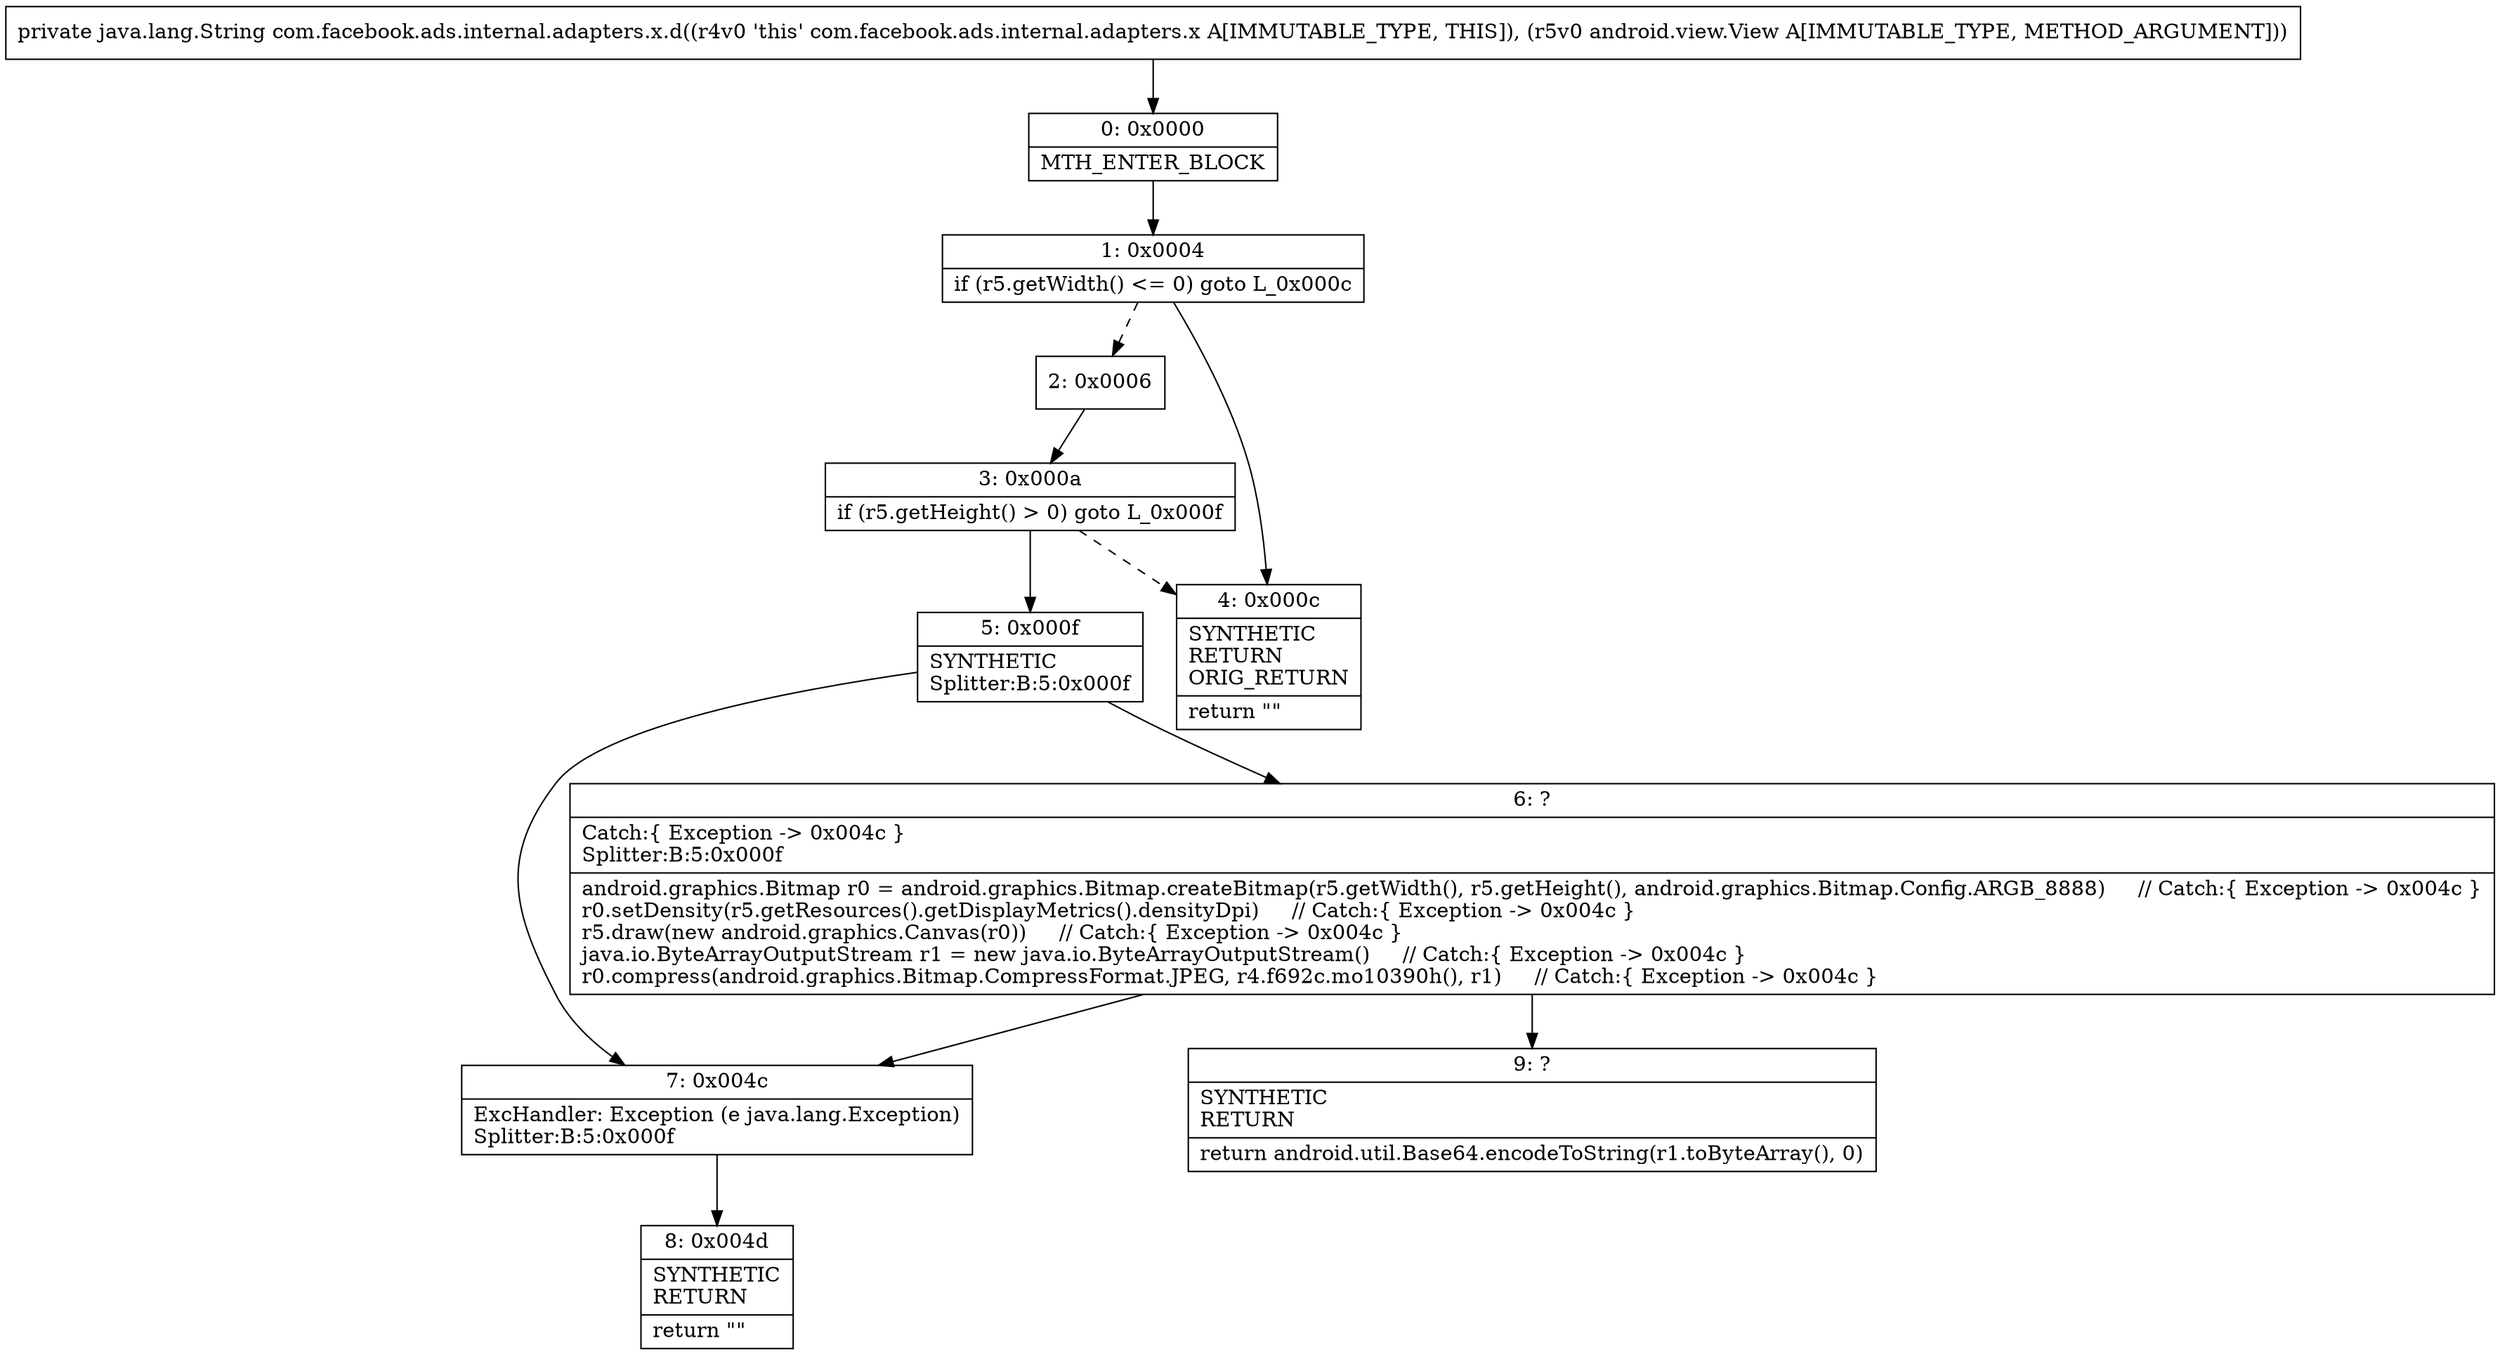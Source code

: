 digraph "CFG forcom.facebook.ads.internal.adapters.x.d(Landroid\/view\/View;)Ljava\/lang\/String;" {
Node_0 [shape=record,label="{0\:\ 0x0000|MTH_ENTER_BLOCK\l}"];
Node_1 [shape=record,label="{1\:\ 0x0004|if (r5.getWidth() \<= 0) goto L_0x000c\l}"];
Node_2 [shape=record,label="{2\:\ 0x0006}"];
Node_3 [shape=record,label="{3\:\ 0x000a|if (r5.getHeight() \> 0) goto L_0x000f\l}"];
Node_4 [shape=record,label="{4\:\ 0x000c|SYNTHETIC\lRETURN\lORIG_RETURN\l|return \"\"\l}"];
Node_5 [shape=record,label="{5\:\ 0x000f|SYNTHETIC\lSplitter:B:5:0x000f\l}"];
Node_6 [shape=record,label="{6\:\ ?|Catch:\{ Exception \-\> 0x004c \}\lSplitter:B:5:0x000f\l|android.graphics.Bitmap r0 = android.graphics.Bitmap.createBitmap(r5.getWidth(), r5.getHeight(), android.graphics.Bitmap.Config.ARGB_8888)     \/\/ Catch:\{ Exception \-\> 0x004c \}\lr0.setDensity(r5.getResources().getDisplayMetrics().densityDpi)     \/\/ Catch:\{ Exception \-\> 0x004c \}\lr5.draw(new android.graphics.Canvas(r0))     \/\/ Catch:\{ Exception \-\> 0x004c \}\ljava.io.ByteArrayOutputStream r1 = new java.io.ByteArrayOutputStream()     \/\/ Catch:\{ Exception \-\> 0x004c \}\lr0.compress(android.graphics.Bitmap.CompressFormat.JPEG, r4.f692c.mo10390h(), r1)     \/\/ Catch:\{ Exception \-\> 0x004c \}\l}"];
Node_7 [shape=record,label="{7\:\ 0x004c|ExcHandler: Exception (e java.lang.Exception)\lSplitter:B:5:0x000f\l}"];
Node_8 [shape=record,label="{8\:\ 0x004d|SYNTHETIC\lRETURN\l|return \"\"\l}"];
Node_9 [shape=record,label="{9\:\ ?|SYNTHETIC\lRETURN\l|return android.util.Base64.encodeToString(r1.toByteArray(), 0)\l}"];
MethodNode[shape=record,label="{private java.lang.String com.facebook.ads.internal.adapters.x.d((r4v0 'this' com.facebook.ads.internal.adapters.x A[IMMUTABLE_TYPE, THIS]), (r5v0 android.view.View A[IMMUTABLE_TYPE, METHOD_ARGUMENT])) }"];
MethodNode -> Node_0;
Node_0 -> Node_1;
Node_1 -> Node_2[style=dashed];
Node_1 -> Node_4;
Node_2 -> Node_3;
Node_3 -> Node_4[style=dashed];
Node_3 -> Node_5;
Node_5 -> Node_6;
Node_5 -> Node_7;
Node_6 -> Node_7;
Node_6 -> Node_9;
Node_7 -> Node_8;
}

